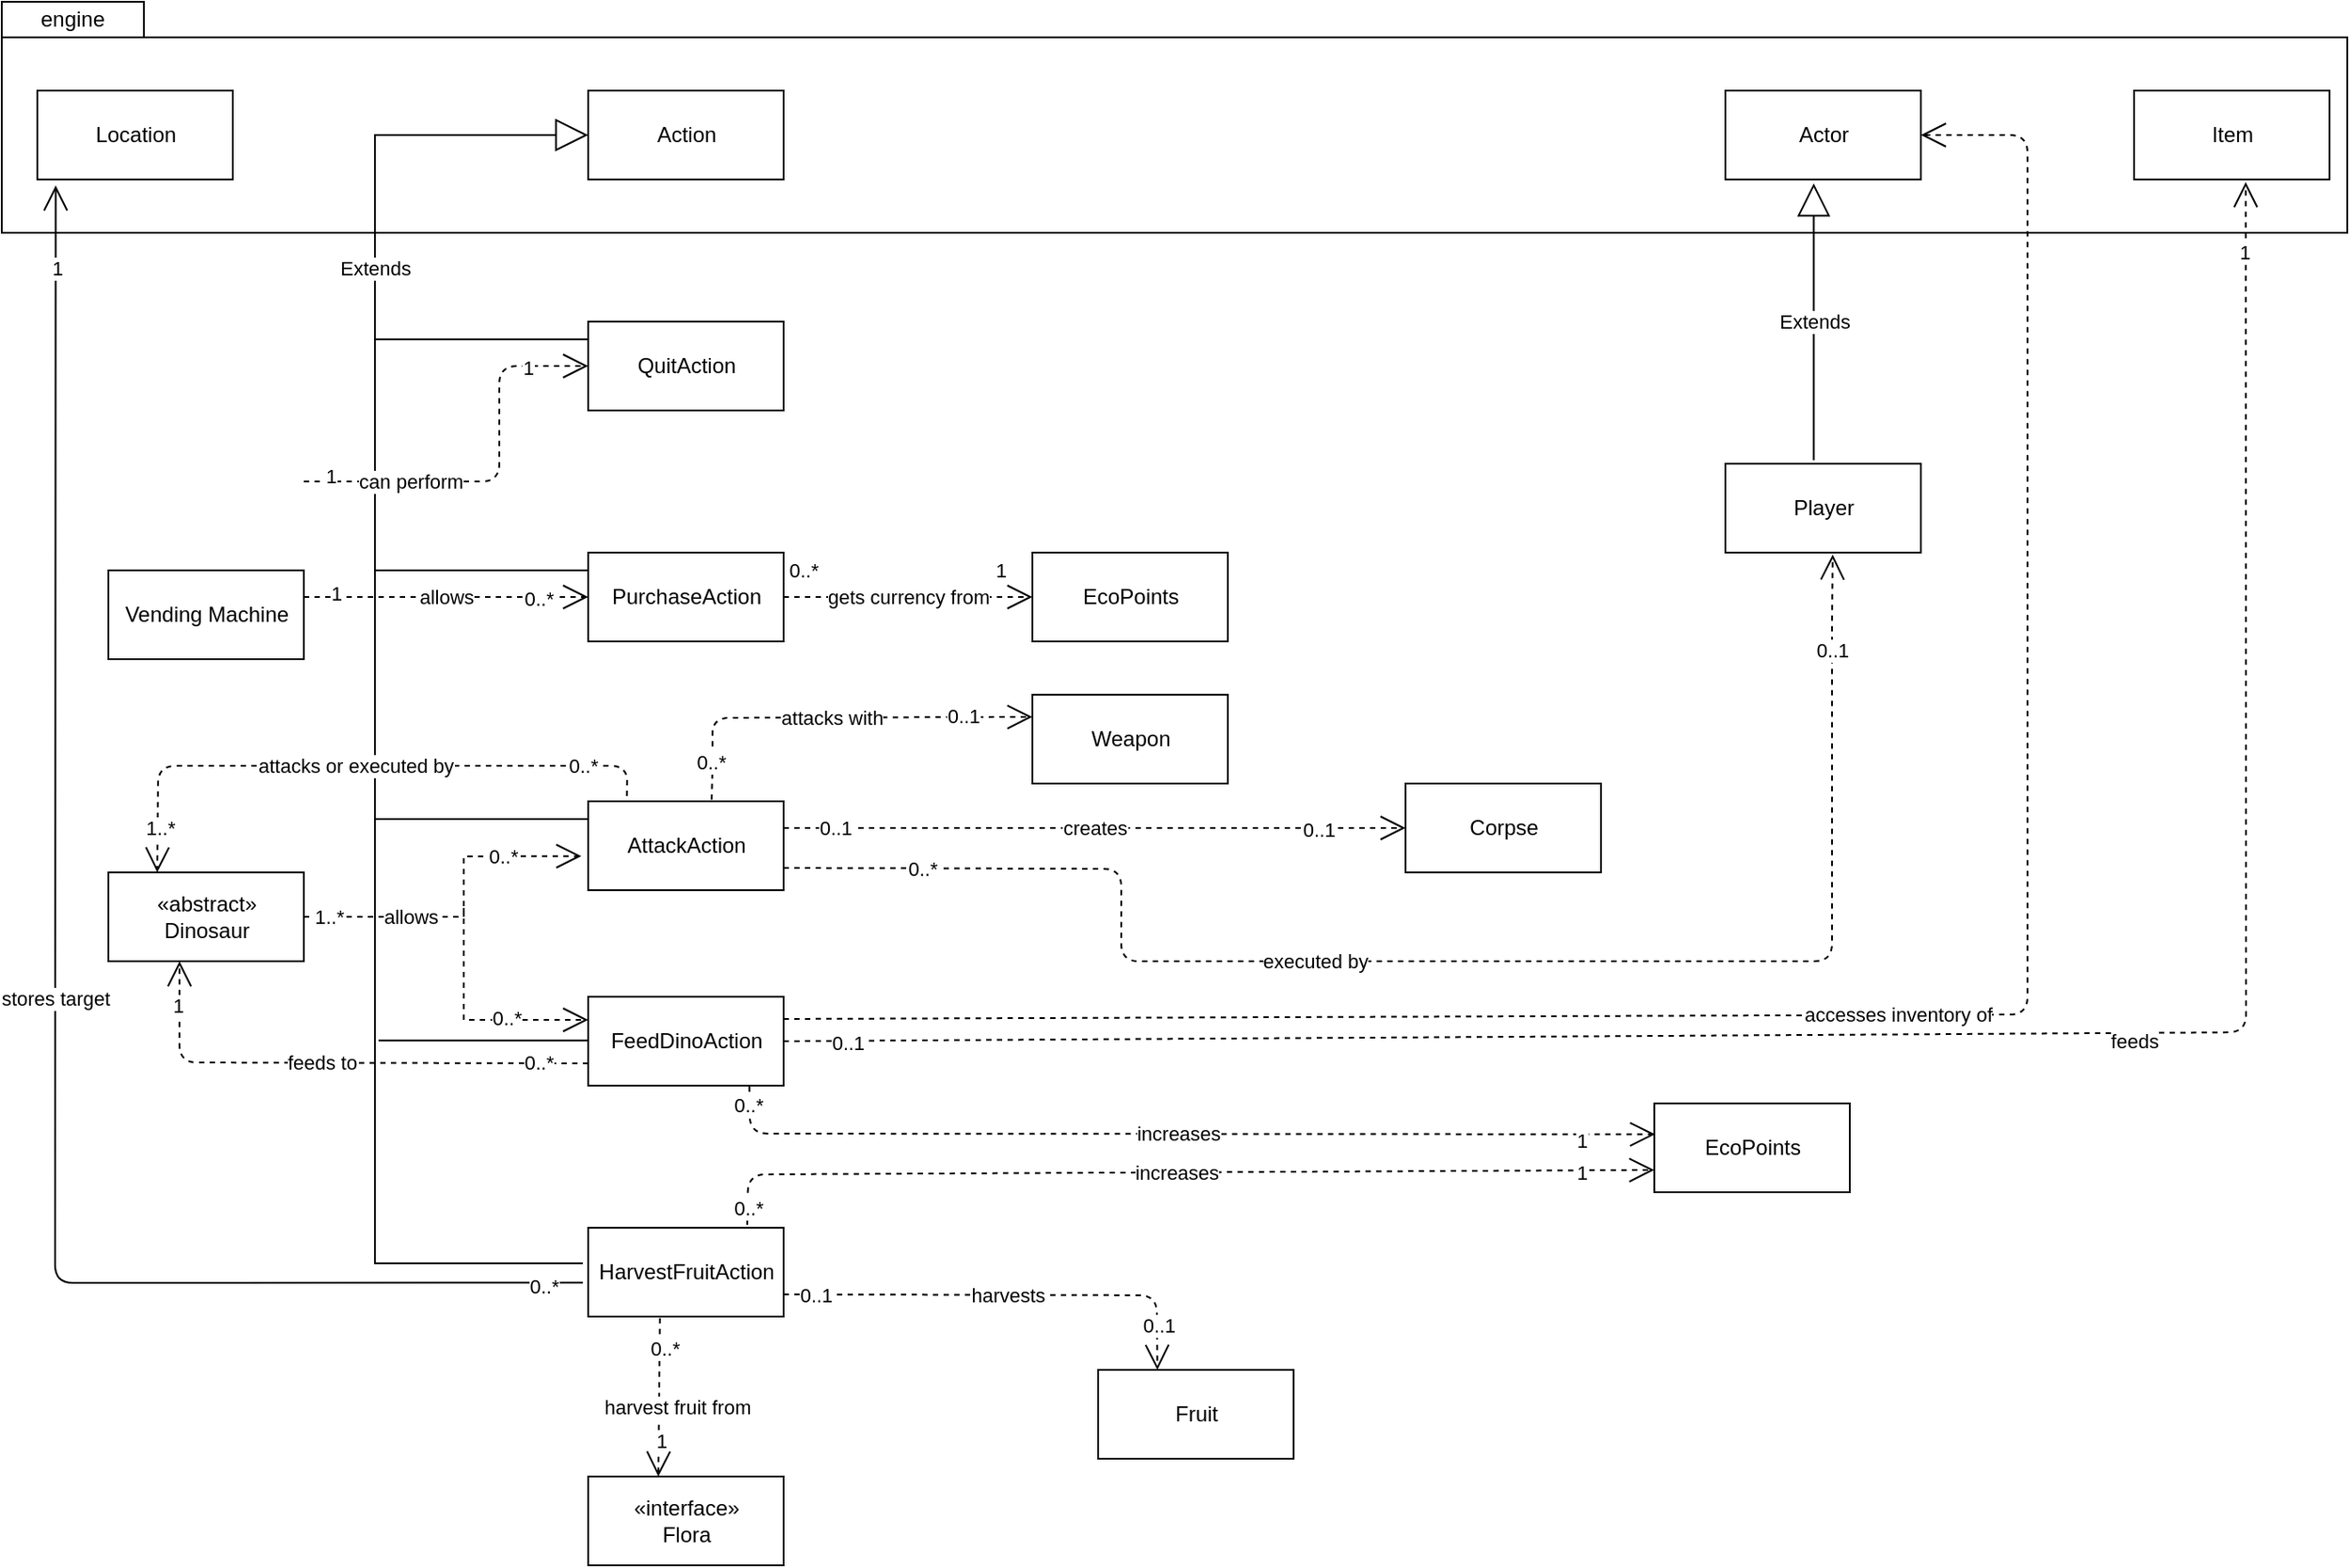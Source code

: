 <mxfile version="14.6.11" type="device"><diagram id="J9wxFeQQp_XRwsTWb4Th" name="Page-1"><mxGraphModel dx="1718" dy="935" grid="1" gridSize="10" guides="1" tooltips="1" connect="1" arrows="1" fold="1" page="1" pageScale="1" pageWidth="1654" pageHeight="1169" math="0" shadow="0"><root><mxCell id="0"/><mxCell id="1" parent="0"/><mxCell id="GRMZUCecCciewm6VgRsI-2" value="AttackAction" style="html=1;" vertex="1" parent="1"><mxGeometry x="430" y="560" width="110" height="50" as="geometry"/></mxCell><mxCell id="GRMZUCecCciewm6VgRsI-3" value="FeedDinoAction" style="html=1;" vertex="1" parent="1"><mxGeometry x="430" y="670" width="110" height="50" as="geometry"/></mxCell><mxCell id="GRMZUCecCciewm6VgRsI-6" value="HarvestFruitAction" style="html=1;" vertex="1" parent="1"><mxGeometry x="430" y="800" width="110" height="50" as="geometry"/></mxCell><mxCell id="GRMZUCecCciewm6VgRsI-7" value="PurchaseAction" style="html=1;" vertex="1" parent="1"><mxGeometry x="430" y="420" width="110" height="50" as="geometry"/></mxCell><mxCell id="GRMZUCecCciewm6VgRsI-8" value="QuitAction" style="html=1;" vertex="1" parent="1"><mxGeometry x="430" y="290" width="110" height="50" as="geometry"/></mxCell><mxCell id="GRMZUCecCciewm6VgRsI-9" value="" style="shape=folder;fontStyle=1;spacingTop=10;tabWidth=80;tabHeight=20;tabPosition=left;html=1;" vertex="1" parent="1"><mxGeometry x="100" y="110" width="1320" height="130" as="geometry"/></mxCell><mxCell id="GRMZUCecCciewm6VgRsI-10" value="engine" style="text;html=1;strokeColor=none;fillColor=none;align=center;verticalAlign=middle;whiteSpace=wrap;rounded=0;" vertex="1" parent="1"><mxGeometry x="120" y="110" width="40" height="20" as="geometry"/></mxCell><mxCell id="GRMZUCecCciewm6VgRsI-11" value="Actor" style="html=1;" vertex="1" parent="1"><mxGeometry x="1070" y="160" width="110" height="50" as="geometry"/></mxCell><mxCell id="GRMZUCecCciewm6VgRsI-12" value="Player" style="html=1;" vertex="1" parent="1"><mxGeometry x="1070" y="370" width="110" height="50" as="geometry"/></mxCell><mxCell id="GRMZUCecCciewm6VgRsI-13" value="Extends" style="endArrow=block;endSize=16;endFill=0;html=1;exitX=0.452;exitY=-0.039;exitDx=0;exitDy=0;exitPerimeter=0;entryX=0.452;entryY=1.044;entryDx=0;entryDy=0;entryPerimeter=0;" edge="1" parent="1" source="GRMZUCecCciewm6VgRsI-12" target="GRMZUCecCciewm6VgRsI-11"><mxGeometry width="160" relative="1" as="geometry"><mxPoint x="200" y="300" as="sourcePoint"/><mxPoint x="360" y="300" as="targetPoint"/></mxGeometry></mxCell><mxCell id="GRMZUCecCciewm6VgRsI-14" value="Action" style="html=1;" vertex="1" parent="1"><mxGeometry x="430" y="160" width="110" height="50" as="geometry"/></mxCell><mxCell id="GRMZUCecCciewm6VgRsI-15" value="Extends" style="endArrow=block;endSize=16;endFill=0;html=1;exitX=-0.027;exitY=0.4;exitDx=0;exitDy=0;entryX=0;entryY=0.5;entryDx=0;entryDy=0;rounded=0;exitPerimeter=0;" edge="1" parent="1" source="GRMZUCecCciewm6VgRsI-6" target="GRMZUCecCciewm6VgRsI-14"><mxGeometry x="0.553" width="160" relative="1" as="geometry"><mxPoint x="160" y="670" as="sourcePoint"/><mxPoint x="320" y="670" as="targetPoint"/><Array as="points"><mxPoint x="310" y="820"/><mxPoint x="310" y="683"/><mxPoint x="310" y="185"/></Array><mxPoint as="offset"/></mxGeometry></mxCell><mxCell id="GRMZUCecCciewm6VgRsI-16" value="" style="endArrow=none;html=1;" edge="1" parent="1"><mxGeometry width="50" height="50" relative="1" as="geometry"><mxPoint x="312" y="694.58" as="sourcePoint"/><mxPoint x="430" y="694.58" as="targetPoint"/><Array as="points"><mxPoint x="372" y="694.58"/></Array></mxGeometry></mxCell><mxCell id="GRMZUCecCciewm6VgRsI-17" value="" style="endArrow=none;html=1;entryX=0;entryY=0.5;entryDx=0;entryDy=0;" edge="1" parent="1"><mxGeometry width="50" height="50" relative="1" as="geometry"><mxPoint x="310" y="570" as="sourcePoint"/><mxPoint x="430" y="570" as="targetPoint"/></mxGeometry></mxCell><mxCell id="GRMZUCecCciewm6VgRsI-18" value="" style="endArrow=none;html=1;entryX=0;entryY=0.5;entryDx=0;entryDy=0;" edge="1" parent="1"><mxGeometry width="50" height="50" relative="1" as="geometry"><mxPoint x="310" y="430" as="sourcePoint"/><mxPoint x="430" y="430" as="targetPoint"/></mxGeometry></mxCell><mxCell id="GRMZUCecCciewm6VgRsI-19" value="" style="endArrow=none;html=1;entryX=0;entryY=0.5;entryDx=0;entryDy=0;" edge="1" parent="1"><mxGeometry width="50" height="50" relative="1" as="geometry"><mxPoint x="310" y="300" as="sourcePoint"/><mxPoint x="430" y="300" as="targetPoint"/></mxGeometry></mxCell><mxCell id="GRMZUCecCciewm6VgRsI-20" value="can perform" style="endArrow=open;endSize=12;dashed=1;html=1;entryX=0;entryY=0.5;entryDx=0;entryDy=0;" edge="1" parent="1" target="GRMZUCecCciewm6VgRsI-8"><mxGeometry x="-0.467" width="160" relative="1" as="geometry"><mxPoint x="270" y="380" as="sourcePoint"/><mxPoint x="430" y="380" as="targetPoint"/><Array as="points"><mxPoint x="380" y="380"/><mxPoint x="380" y="315"/></Array><mxPoint as="offset"/></mxGeometry></mxCell><mxCell id="GRMZUCecCciewm6VgRsI-21" value="1" style="edgeLabel;html=1;align=center;verticalAlign=middle;resizable=0;points=[];" vertex="1" connectable="0" parent="GRMZUCecCciewm6VgRsI-20"><mxGeometry x="-0.871" y="3" relative="1" as="geometry"><mxPoint as="offset"/></mxGeometry></mxCell><mxCell id="GRMZUCecCciewm6VgRsI-22" value="1" style="edgeLabel;html=1;align=center;verticalAlign=middle;resizable=0;points=[];" vertex="1" connectable="0" parent="GRMZUCecCciewm6VgRsI-20"><mxGeometry x="0.692" y="-1" relative="1" as="geometry"><mxPoint as="offset"/></mxGeometry></mxCell><mxCell id="GRMZUCecCciewm6VgRsI-23" value="Vending Machine" style="html=1;" vertex="1" parent="1"><mxGeometry x="160" y="430" width="110" height="50" as="geometry"/></mxCell><mxCell id="GRMZUCecCciewm6VgRsI-24" value="allows" style="endArrow=open;endSize=12;dashed=1;html=1;entryX=0;entryY=0.5;entryDx=0;entryDy=0;" edge="1" parent="1" target="GRMZUCecCciewm6VgRsI-7"><mxGeometry width="160" relative="1" as="geometry"><mxPoint x="270" y="445" as="sourcePoint"/><mxPoint x="430" y="490" as="targetPoint"/></mxGeometry></mxCell><mxCell id="GRMZUCecCciewm6VgRsI-25" value="1" style="edgeLabel;html=1;align=center;verticalAlign=middle;resizable=0;points=[];" vertex="1" connectable="0" parent="GRMZUCecCciewm6VgRsI-24"><mxGeometry x="-0.893" y="2" relative="1" as="geometry"><mxPoint x="9" as="offset"/></mxGeometry></mxCell><mxCell id="GRMZUCecCciewm6VgRsI-26" value="0..*" style="edgeLabel;html=1;align=center;verticalAlign=middle;resizable=0;points=[];" vertex="1" connectable="0" parent="GRMZUCecCciewm6VgRsI-24"><mxGeometry x="0.643" y="-1" relative="1" as="geometry"><mxPoint as="offset"/></mxGeometry></mxCell><mxCell id="GRMZUCecCciewm6VgRsI-28" value="«abstract»&lt;br&gt;Dinosaur" style="html=1;" vertex="1" parent="1"><mxGeometry x="160" y="600" width="110" height="50" as="geometry"/></mxCell><mxCell id="GRMZUCecCciewm6VgRsI-30" value="allows" style="endArrow=open;endSize=12;dashed=1;html=1;exitX=1;exitY=0.5;exitDx=0;exitDy=0;entryX=-0.035;entryY=0.617;entryDx=0;entryDy=0;entryPerimeter=0;rounded=0;" edge="1" parent="1" source="GRMZUCecCciewm6VgRsI-28" target="GRMZUCecCciewm6VgRsI-2"><mxGeometry x="-0.369" width="160" relative="1" as="geometry"><mxPoint x="310" y="624.58" as="sourcePoint"/><mxPoint x="470" y="624.58" as="targetPoint"/><Array as="points"><mxPoint x="360" y="625"/><mxPoint x="360" y="591"/></Array><mxPoint as="offset"/></mxGeometry></mxCell><mxCell id="GRMZUCecCciewm6VgRsI-34" value="0..*" style="edgeLabel;html=1;align=center;verticalAlign=middle;resizable=0;points=[];" vertex="1" connectable="0" parent="GRMZUCecCciewm6VgRsI-30"><mxGeometry x="0.536" relative="1" as="geometry"><mxPoint as="offset"/></mxGeometry></mxCell><mxCell id="GRMZUCecCciewm6VgRsI-35" value="1..*" style="edgeLabel;html=1;align=center;verticalAlign=middle;resizable=0;points=[];" vertex="1" connectable="0" parent="GRMZUCecCciewm6VgRsI-30"><mxGeometry x="-0.856" relative="1" as="geometry"><mxPoint as="offset"/></mxGeometry></mxCell><mxCell id="GRMZUCecCciewm6VgRsI-33" value="" style="endArrow=open;endSize=12;dashed=1;html=1;strokeWidth=1;rounded=0;" edge="1" parent="1"><mxGeometry x="1" y="36" width="160" relative="1" as="geometry"><mxPoint x="360" y="620" as="sourcePoint"/><mxPoint x="430" y="683" as="targetPoint"/><Array as="points"><mxPoint x="360" y="683"/></Array><mxPoint x="24" y="16" as="offset"/></mxGeometry></mxCell><mxCell id="GRMZUCecCciewm6VgRsI-37" value="0..*" style="edgeLabel;html=1;align=center;verticalAlign=middle;resizable=0;points=[];" vertex="1" connectable="0" parent="GRMZUCecCciewm6VgRsI-33"><mxGeometry x="0.303" y="1" relative="1" as="geometry"><mxPoint as="offset"/></mxGeometry></mxCell><mxCell id="GRMZUCecCciewm6VgRsI-38" value="EcoPoints" style="html=1;" vertex="1" parent="1"><mxGeometry x="680" y="420" width="110" height="50" as="geometry"/></mxCell><mxCell id="GRMZUCecCciewm6VgRsI-39" value="gets currency from" style="endArrow=open;endSize=12;dashed=1;html=1;strokeWidth=1;exitX=1;exitY=0.5;exitDx=0;exitDy=0;entryX=0;entryY=0.5;entryDx=0;entryDy=0;" edge="1" parent="1" source="GRMZUCecCciewm6VgRsI-7" target="GRMZUCecCciewm6VgRsI-38"><mxGeometry width="160" relative="1" as="geometry"><mxPoint x="570" y="500" as="sourcePoint"/><mxPoint x="730" y="500" as="targetPoint"/></mxGeometry></mxCell><mxCell id="GRMZUCecCciewm6VgRsI-40" value="0..*" style="edgeLabel;html=1;align=center;verticalAlign=middle;resizable=0;points=[];" vertex="1" connectable="0" parent="GRMZUCecCciewm6VgRsI-39"><mxGeometry x="-0.841" y="1" relative="1" as="geometry"><mxPoint y="-14" as="offset"/></mxGeometry></mxCell><mxCell id="GRMZUCecCciewm6VgRsI-41" value="1" style="edgeLabel;html=1;align=center;verticalAlign=middle;resizable=0;points=[];" vertex="1" connectable="0" parent="GRMZUCecCciewm6VgRsI-39"><mxGeometry x="0.743" y="3" relative="1" as="geometry"><mxPoint y="-12" as="offset"/></mxGeometry></mxCell><mxCell id="GRMZUCecCciewm6VgRsI-42" value="executed by" style="endArrow=open;endSize=12;dashed=1;html=1;strokeWidth=1;entryX=0.549;entryY=1.023;entryDx=0;entryDy=0;exitX=1;exitY=0.75;exitDx=0;exitDy=0;entryPerimeter=0;" edge="1" parent="1" source="GRMZUCecCciewm6VgRsI-2" target="GRMZUCecCciewm6VgRsI-12"><mxGeometry x="-0.194" width="160" relative="1" as="geometry"><mxPoint x="470" y="540" as="sourcePoint"/><mxPoint x="100" y="390" as="targetPoint"/><Array as="points"><mxPoint x="730" y="598"/><mxPoint x="730" y="650"/><mxPoint x="1130" y="650"/><mxPoint x="1130" y="460"/></Array><mxPoint as="offset"/></mxGeometry></mxCell><mxCell id="GRMZUCecCciewm6VgRsI-53" value="0..1" style="edgeLabel;html=1;align=center;verticalAlign=middle;resizable=0;points=[];" vertex="1" connectable="0" parent="GRMZUCecCciewm6VgRsI-42"><mxGeometry x="0.878" relative="1" as="geometry"><mxPoint as="offset"/></mxGeometry></mxCell><mxCell id="GRMZUCecCciewm6VgRsI-56" value="0..*" style="edgeLabel;html=1;align=center;verticalAlign=middle;resizable=0;points=[];" vertex="1" connectable="0" parent="GRMZUCecCciewm6VgRsI-42"><mxGeometry x="-0.822" relative="1" as="geometry"><mxPoint as="offset"/></mxGeometry></mxCell><mxCell id="GRMZUCecCciewm6VgRsI-45" value="Weapon" style="html=1;" vertex="1" parent="1"><mxGeometry x="680" y="500" width="110" height="50" as="geometry"/></mxCell><mxCell id="GRMZUCecCciewm6VgRsI-46" value="attacks with" style="endArrow=open;endSize=12;dashed=1;html=1;strokeWidth=1;exitX=0.632;exitY=-0.017;exitDx=0;exitDy=0;exitPerimeter=0;entryX=0;entryY=0.25;entryDx=0;entryDy=0;" edge="1" parent="1" source="GRMZUCecCciewm6VgRsI-2" target="GRMZUCecCciewm6VgRsI-45"><mxGeometry width="160" relative="1" as="geometry"><mxPoint x="600" y="610" as="sourcePoint"/><mxPoint x="760" y="610" as="targetPoint"/><Array as="points"><mxPoint x="500" y="540"/><mxPoint x="500" y="513"/></Array></mxGeometry></mxCell><mxCell id="GRMZUCecCciewm6VgRsI-49" value="0..1" style="edgeLabel;html=1;align=center;verticalAlign=middle;resizable=0;points=[];" vertex="1" connectable="0" parent="GRMZUCecCciewm6VgRsI-46"><mxGeometry x="0.649" y="1" relative="1" as="geometry"><mxPoint as="offset"/></mxGeometry></mxCell><mxCell id="GRMZUCecCciewm6VgRsI-47" value="Corpse" style="html=1;" vertex="1" parent="1"><mxGeometry x="890" y="550" width="110" height="50" as="geometry"/></mxCell><mxCell id="GRMZUCecCciewm6VgRsI-48" value="creates" style="endArrow=open;endSize=12;dashed=1;html=1;strokeWidth=1;entryX=0;entryY=0.5;entryDx=0;entryDy=0;" edge="1" parent="1" target="GRMZUCecCciewm6VgRsI-47"><mxGeometry width="160" relative="1" as="geometry"><mxPoint x="540" y="575" as="sourcePoint"/><mxPoint x="880" y="580" as="targetPoint"/></mxGeometry></mxCell><mxCell id="GRMZUCecCciewm6VgRsI-57" value="0..1" style="edgeLabel;html=1;align=center;verticalAlign=middle;resizable=0;points=[];" vertex="1" connectable="0" parent="GRMZUCecCciewm6VgRsI-48"><mxGeometry x="0.719" y="-1" relative="1" as="geometry"><mxPoint as="offset"/></mxGeometry></mxCell><mxCell id="GRMZUCecCciewm6VgRsI-58" value="0..1" style="edgeLabel;html=1;align=center;verticalAlign=middle;resizable=0;points=[];" vertex="1" connectable="0" parent="GRMZUCecCciewm6VgRsI-48"><mxGeometry x="-0.834" relative="1" as="geometry"><mxPoint as="offset"/></mxGeometry></mxCell><mxCell id="GRMZUCecCciewm6VgRsI-50" value="0..*" style="edgeLabel;html=1;align=center;verticalAlign=middle;resizable=0;points=[];" vertex="1" connectable="0" parent="1"><mxGeometry x="650.507" y="521.61" as="geometry"><mxPoint x="-152" y="16" as="offset"/></mxGeometry></mxCell><mxCell id="GRMZUCecCciewm6VgRsI-59" value="attacks or executed by" style="endArrow=open;endSize=12;dashed=1;html=1;strokeWidth=1;exitX=0.198;exitY=-0.059;exitDx=0;exitDy=0;exitPerimeter=0;entryX=0.25;entryY=0;entryDx=0;entryDy=0;" edge="1" parent="1" source="GRMZUCecCciewm6VgRsI-2" target="GRMZUCecCciewm6VgRsI-28"><mxGeometry width="160" relative="1" as="geometry"><mxPoint x="420" y="510" as="sourcePoint"/><mxPoint x="580" y="510" as="targetPoint"/><Array as="points"><mxPoint x="452" y="540"/><mxPoint x="188" y="540"/></Array></mxGeometry></mxCell><mxCell id="GRMZUCecCciewm6VgRsI-61" value="1..*" style="edgeLabel;html=1;align=center;verticalAlign=middle;resizable=0;points=[];" vertex="1" connectable="0" parent="GRMZUCecCciewm6VgRsI-59"><mxGeometry x="0.877" y="1" relative="1" as="geometry"><mxPoint y="-4" as="offset"/></mxGeometry></mxCell><mxCell id="GRMZUCecCciewm6VgRsI-62" value="0..*" style="edgeLabel;html=1;align=center;verticalAlign=middle;resizable=0;points=[];" vertex="1" connectable="0" parent="GRMZUCecCciewm6VgRsI-59"><mxGeometry x="-0.753" relative="1" as="geometry"><mxPoint as="offset"/></mxGeometry></mxCell><mxCell id="GRMZUCecCciewm6VgRsI-63" value="feeds to" style="endArrow=open;endSize=12;dashed=1;html=1;strokeWidth=1;exitX=0;exitY=0.75;exitDx=0;exitDy=0;entryX=0.364;entryY=1;entryDx=0;entryDy=0;entryPerimeter=0;" edge="1" parent="1" source="GRMZUCecCciewm6VgRsI-3" target="GRMZUCecCciewm6VgRsI-28"><mxGeometry x="0.045" width="160" relative="1" as="geometry"><mxPoint x="420" y="760" as="sourcePoint"/><mxPoint x="580" y="760" as="targetPoint"/><Array as="points"><mxPoint x="200" y="707"/></Array><mxPoint as="offset"/></mxGeometry></mxCell><mxCell id="GRMZUCecCciewm6VgRsI-64" value="1" style="edgeLabel;html=1;align=center;verticalAlign=middle;resizable=0;points=[];" vertex="1" connectable="0" parent="GRMZUCecCciewm6VgRsI-63"><mxGeometry x="0.831" y="1" relative="1" as="geometry"><mxPoint as="offset"/></mxGeometry></mxCell><mxCell id="GRMZUCecCciewm6VgRsI-65" value="0..*" style="edgeLabel;html=1;align=center;verticalAlign=middle;resizable=0;points=[];" vertex="1" connectable="0" parent="GRMZUCecCciewm6VgRsI-63"><mxGeometry x="-0.803" y="-1" relative="1" as="geometry"><mxPoint as="offset"/></mxGeometry></mxCell><mxCell id="GRMZUCecCciewm6VgRsI-66" value="accesses inventory of" style="endArrow=open;endSize=12;dashed=1;html=1;strokeWidth=1;exitX=1;exitY=0.25;exitDx=0;exitDy=0;entryX=1;entryY=0.5;entryDx=0;entryDy=0;" edge="1" parent="1" source="GRMZUCecCciewm6VgRsI-3" target="GRMZUCecCciewm6VgRsI-11"><mxGeometry width="160" relative="1" as="geometry"><mxPoint x="550" y="680" as="sourcePoint"/><mxPoint x="710" y="680" as="targetPoint"/><Array as="points"><mxPoint x="1240" y="680"/><mxPoint x="1240" y="430"/><mxPoint x="1240" y="185"/></Array></mxGeometry></mxCell><mxCell id="GRMZUCecCciewm6VgRsI-67" value="Item" style="html=1;" vertex="1" parent="1"><mxGeometry x="1300" y="160" width="110" height="50" as="geometry"/></mxCell><mxCell id="GRMZUCecCciewm6VgRsI-68" value="feeds" style="endArrow=open;endSize=12;dashed=1;html=1;strokeWidth=1;exitX=1;exitY=0.5;exitDx=0;exitDy=0;entryX=0.571;entryY=1.03;entryDx=0;entryDy=0;entryPerimeter=0;" edge="1" parent="1" source="GRMZUCecCciewm6VgRsI-3" target="GRMZUCecCciewm6VgRsI-67"><mxGeometry x="0.168" y="-5" width="160" relative="1" as="geometry"><mxPoint x="620" y="710" as="sourcePoint"/><mxPoint x="780" y="710" as="targetPoint"/><Array as="points"><mxPoint x="1363" y="690"/></Array><mxPoint as="offset"/></mxGeometry></mxCell><mxCell id="GRMZUCecCciewm6VgRsI-70" value="1" style="edgeLabel;html=1;align=center;verticalAlign=middle;resizable=0;points=[];" vertex="1" connectable="0" parent="GRMZUCecCciewm6VgRsI-68"><mxGeometry x="0.939" y="1" relative="1" as="geometry"><mxPoint as="offset"/></mxGeometry></mxCell><mxCell id="GRMZUCecCciewm6VgRsI-71" value="0..1" style="edgeLabel;html=1;align=center;verticalAlign=middle;resizable=0;points=[];" vertex="1" connectable="0" parent="GRMZUCecCciewm6VgRsI-68"><mxGeometry x="-0.945" y="-1" relative="1" as="geometry"><mxPoint as="offset"/></mxGeometry></mxCell><mxCell id="GRMZUCecCciewm6VgRsI-72" value="EcoPoints" style="html=1;" vertex="1" parent="1"><mxGeometry x="1030" y="730" width="110" height="50" as="geometry"/></mxCell><mxCell id="GRMZUCecCciewm6VgRsI-73" value="increases" style="endArrow=open;endSize=12;dashed=1;html=1;strokeWidth=1;exitX=0.825;exitY=1.01;exitDx=0;exitDy=0;exitPerimeter=0;entryX=0.004;entryY=0.348;entryDx=0;entryDy=0;entryPerimeter=0;" edge="1" parent="1" source="GRMZUCecCciewm6VgRsI-3" target="GRMZUCecCciewm6VgRsI-72"><mxGeometry width="160" relative="1" as="geometry"><mxPoint x="670" y="770" as="sourcePoint"/><mxPoint x="830" y="770" as="targetPoint"/><Array as="points"><mxPoint x="521" y="747"/></Array></mxGeometry></mxCell><mxCell id="GRMZUCecCciewm6VgRsI-74" value="0..*" style="edgeLabel;html=1;align=center;verticalAlign=middle;resizable=0;points=[];" vertex="1" connectable="0" parent="GRMZUCecCciewm6VgRsI-73"><mxGeometry x="-1" y="18" relative="1" as="geometry"><mxPoint x="-19" y="10" as="offset"/></mxGeometry></mxCell><mxCell id="GRMZUCecCciewm6VgRsI-75" value="1" style="edgeLabel;html=1;align=center;verticalAlign=middle;resizable=0;points=[];" vertex="1" connectable="0" parent="GRMZUCecCciewm6VgRsI-73"><mxGeometry x="0.846" y="-3" relative="1" as="geometry"><mxPoint as="offset"/></mxGeometry></mxCell><mxCell id="GRMZUCecCciewm6VgRsI-77" value="Location" style="html=1;" vertex="1" parent="1"><mxGeometry x="120" y="160" width="110" height="50" as="geometry"/></mxCell><mxCell id="GRMZUCecCciewm6VgRsI-78" value="stores target" style="endArrow=open;endSize=12;html=1;strokeWidth=1;exitX=-0.027;exitY=0.617;exitDx=0;exitDy=0;exitPerimeter=0;entryX=0.094;entryY=1.067;entryDx=0;entryDy=0;entryPerimeter=0;" edge="1" parent="1" source="GRMZUCecCciewm6VgRsI-6" target="GRMZUCecCciewm6VgRsI-77"><mxGeometry width="160" relative="1" as="geometry"><mxPoint x="350" y="900" as="sourcePoint"/><mxPoint x="510" y="900" as="targetPoint"/><Array as="points"><mxPoint x="130" y="831"/></Array></mxGeometry></mxCell><mxCell id="GRMZUCecCciewm6VgRsI-79" value="1" style="edgeLabel;html=1;align=center;verticalAlign=middle;resizable=0;points=[];" vertex="1" connectable="0" parent="GRMZUCecCciewm6VgRsI-78"><mxGeometry x="0.898" relative="1" as="geometry"><mxPoint as="offset"/></mxGeometry></mxCell><mxCell id="GRMZUCecCciewm6VgRsI-80" value="0..*" style="edgeLabel;html=1;align=center;verticalAlign=middle;resizable=0;points=[];" vertex="1" connectable="0" parent="GRMZUCecCciewm6VgRsI-78"><mxGeometry x="-0.951" y="2" relative="1" as="geometry"><mxPoint as="offset"/></mxGeometry></mxCell><mxCell id="GRMZUCecCciewm6VgRsI-81" value="Fruit" style="html=1;" vertex="1" parent="1"><mxGeometry x="717" y="880" width="110" height="50" as="geometry"/></mxCell><mxCell id="GRMZUCecCciewm6VgRsI-82" value="harvests" style="endArrow=open;endSize=12;dashed=1;html=1;strokeWidth=1;exitX=1;exitY=0.75;exitDx=0;exitDy=0;entryX=0.303;entryY=0;entryDx=0;entryDy=0;entryPerimeter=0;" edge="1" parent="1" source="GRMZUCecCciewm6VgRsI-6" target="GRMZUCecCciewm6VgRsI-81"><mxGeometry width="160" relative="1" as="geometry"><mxPoint x="590" y="830" as="sourcePoint"/><mxPoint x="750" y="830" as="targetPoint"/><Array as="points"><mxPoint x="750" y="838"/></Array></mxGeometry></mxCell><mxCell id="GRMZUCecCciewm6VgRsI-83" value="0..1" style="edgeLabel;html=1;align=center;verticalAlign=middle;resizable=0;points=[];" vertex="1" connectable="0" parent="GRMZUCecCciewm6VgRsI-82"><mxGeometry x="-0.859" relative="1" as="geometry"><mxPoint as="offset"/></mxGeometry></mxCell><mxCell id="GRMZUCecCciewm6VgRsI-84" value="0..1" style="edgeLabel;html=1;align=center;verticalAlign=middle;resizable=0;points=[];" vertex="1" connectable="0" parent="GRMZUCecCciewm6VgRsI-82"><mxGeometry x="0.798" y="1" relative="1" as="geometry"><mxPoint as="offset"/></mxGeometry></mxCell><mxCell id="GRMZUCecCciewm6VgRsI-85" value="increases" style="endArrow=open;endSize=12;dashed=1;html=1;strokeWidth=1;exitX=0.814;exitY=-0.033;exitDx=0;exitDy=0;entryX=0;entryY=0.75;entryDx=0;entryDy=0;exitPerimeter=0;" edge="1" parent="1" source="GRMZUCecCciewm6VgRsI-6" target="GRMZUCecCciewm6VgRsI-72"><mxGeometry width="160" relative="1" as="geometry"><mxPoint x="720" y="800" as="sourcePoint"/><mxPoint x="880" y="800" as="targetPoint"/><Array as="points"><mxPoint x="520" y="770"/></Array></mxGeometry></mxCell><mxCell id="GRMZUCecCciewm6VgRsI-86" value="1" style="edgeLabel;html=1;align=center;verticalAlign=middle;resizable=0;points=[];" vertex="1" connectable="0" parent="GRMZUCecCciewm6VgRsI-85"><mxGeometry x="0.846" y="-1" relative="1" as="geometry"><mxPoint as="offset"/></mxGeometry></mxCell><mxCell id="GRMZUCecCciewm6VgRsI-87" value="0..*" style="edgeLabel;html=1;align=center;verticalAlign=middle;resizable=0;points=[];" vertex="1" connectable="0" parent="GRMZUCecCciewm6VgRsI-85"><mxGeometry x="-0.963" relative="1" as="geometry"><mxPoint as="offset"/></mxGeometry></mxCell><mxCell id="GRMZUCecCciewm6VgRsI-89" value="«interface»&lt;br&gt;Flora" style="html=1;" vertex="1" parent="1"><mxGeometry x="430" y="940" width="110" height="50" as="geometry"/></mxCell><mxCell id="GRMZUCecCciewm6VgRsI-90" value="harvest fruit from" style="endArrow=open;endSize=12;dashed=1;html=1;strokeWidth=1;exitX=0.367;exitY=1.017;exitDx=0;exitDy=0;exitPerimeter=0;entryX=0.359;entryY=0;entryDx=0;entryDy=0;entryPerimeter=0;" edge="1" parent="1" source="GRMZUCecCciewm6VgRsI-6" target="GRMZUCecCciewm6VgRsI-89"><mxGeometry x="0.129" y="10" width="160" relative="1" as="geometry"><mxPoint x="470" y="880" as="sourcePoint"/><mxPoint x="630" y="880" as="targetPoint"/><Array as="points"/><mxPoint as="offset"/></mxGeometry></mxCell><mxCell id="GRMZUCecCciewm6VgRsI-91" value="0..*" style="edgeLabel;html=1;align=center;verticalAlign=middle;resizable=0;points=[];" vertex="1" connectable="0" parent="GRMZUCecCciewm6VgRsI-90"><mxGeometry x="-0.616" y="3" relative="1" as="geometry"><mxPoint as="offset"/></mxGeometry></mxCell><mxCell id="GRMZUCecCciewm6VgRsI-92" value="1" style="edgeLabel;html=1;align=center;verticalAlign=middle;resizable=0;points=[];" vertex="1" connectable="0" parent="GRMZUCecCciewm6VgRsI-90"><mxGeometry x="0.532" y="1" relative="1" as="geometry"><mxPoint as="offset"/></mxGeometry></mxCell></root></mxGraphModel></diagram></mxfile>